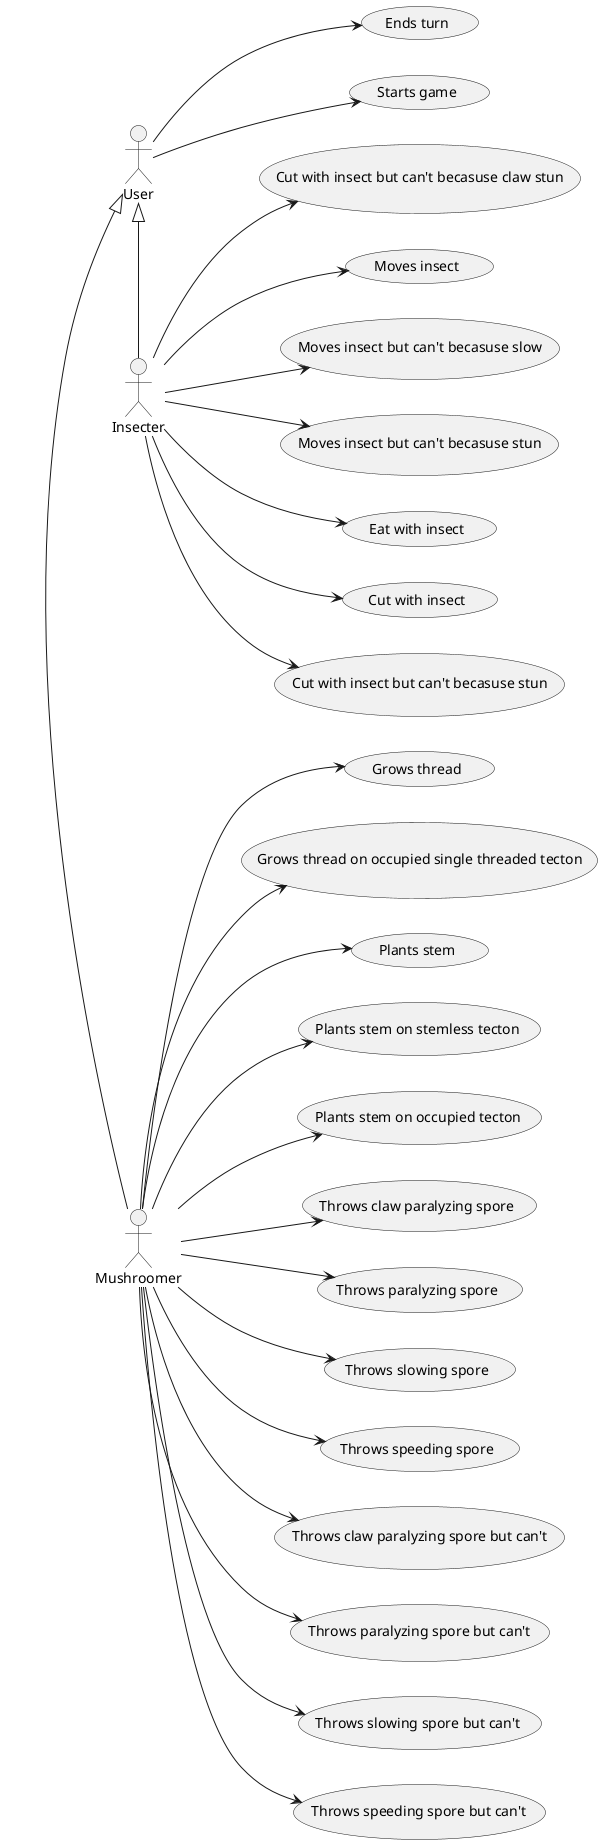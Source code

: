 @startuml player

Mushroomer -left-|> User
Insecter -left-|> User

left to right direction
User --> (Ends turn)
User --> (Starts game)

Mushroomer --> (Plants stem)
Mushroomer --> (Plants stem on stemless tecton)
Mushroomer --> (Plants stem on occupied tecton)
'Mushroomer --> (Levels up stem)
Mushroomer --> (Throws claw paralyzing spore)
Mushroomer --> (Throws paralyzing spore)
Mushroomer --> (Throws slowing spore)
Mushroomer --> (Throws speeding spore)

Mushroomer --> (Throws claw paralyzing spore but can't)
Mushroomer --> (Throws paralyzing spore but can't)
Mushroomer --> (Throws slowing spore but can't)
Mushroomer --> (Throws speeding spore but can't)

Mushroomer --> (Grows thread)
Mushroomer --> (Grows thread on occupied single threaded tecton)

Insecter --> (Moves insect)
Insecter --> (Moves insect but can't becasuse slow)
Insecter --> (Moves insect but can't becasuse stun)
Insecter --> (Eat with insect)
Insecter --> (Cut with insect)
Insecter --> (Cut with insect but can't becasuse stun)
Insecter --> (Cut with insect but can't becasuse claw stun)

@enduml